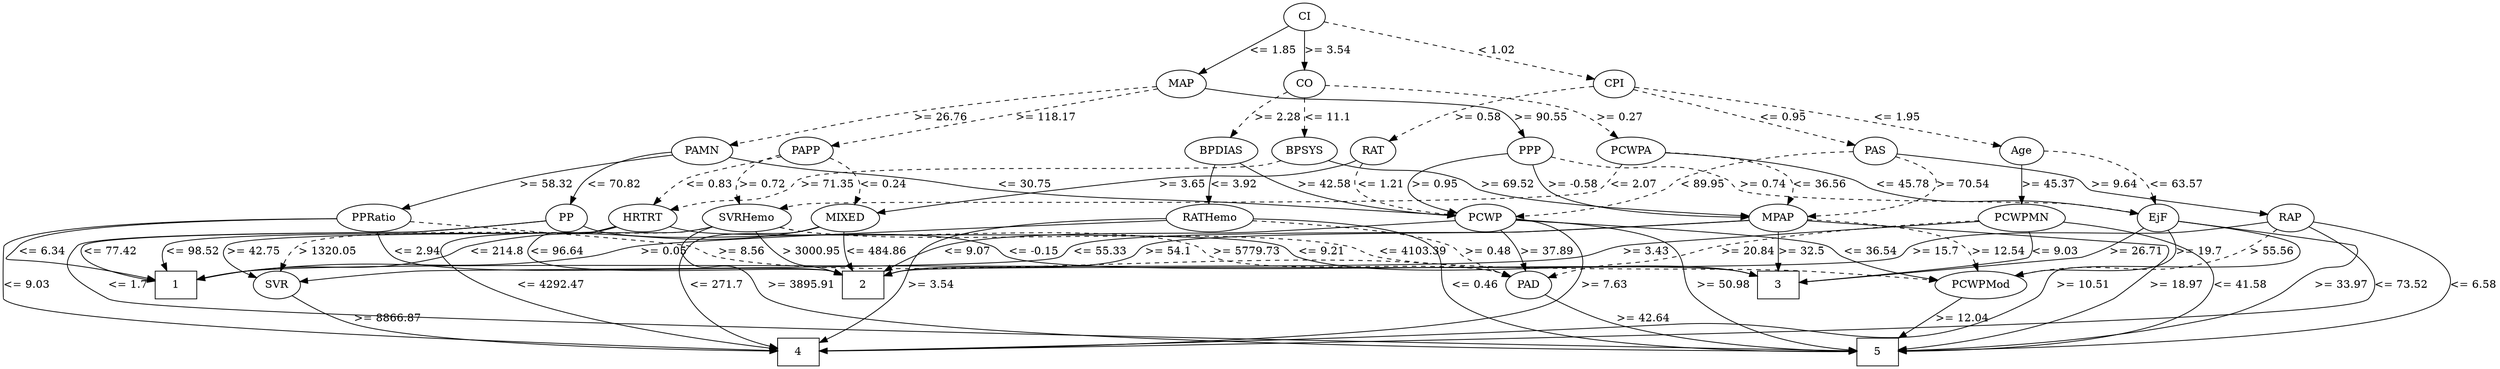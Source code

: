 strict digraph G {
	graph [bb="0,0,2726.4,471"];
	node [label="\N"];
	1	[height=0.5,
		pos="350.41,105",
		shape=box,
		width=0.75];
	2	[height=0.5,
		pos="950.41,105",
		shape=box,
		width=0.75];
	3	[height=0.5,
		pos="1767.4,105",
		shape=box,
		width=0.75];
	4	[height=0.5,
		pos="1033.4,18",
		shape=box,
		width=0.75];
	5	[height=0.5,
		pos="1975.4,18",
		shape=box,
		width=0.75];
	RAP	[height=0.5,
		pos="2506.4,192",
		width=0.77778];
	RAP -> 2	[label=">= 15.7",
		lp="2317.9,148.5",
		op=">=",
		param=15.7,
		pos="e,977.8,107.57 2478.7,188.37 2437.9,184.07 2359.7,174.13 2295.4,156 2278.3,151.19 2275.8,144.56 2258.4,141 2155,119.81 1413.9,126.5 \
1308.4,123 1191.5,119.12 1053.2,111.77 987.99,108.14",
		style=solid];
	RAP -> 4	[label="<= 73.52",
		lp="2544.4,105",
		op="<=",
		param=73.52,
		pos="e,1060.5,19.262 2512.2,174.09 2518.8,151.16 2526.2,110.4 2504.4,87 2449.4,27.871 2223,58.943 2142.4,54 1722.2,28.238 1211.2,20.954 \
1070.7,19.374",
		style=solid];
	RAP -> 5	[label="<= 6.58",
		lp="2703.9,105",
		op="<=",
		param=6.58,
		pos="e,2002.7,19.258 2533.3,186.32 2589.6,175.26 2711.9,144.08 2674.4,87 2654.2,56.209 2634.2,62.499 2598.4,54 2486.2,27.392 2129.9,20.835 \
2013,19.38",
		style=solid];
	PCWPMod	[height=0.5,
		pos="2174.4,105",
		width=1.4444];
	RAP -> PCWPMod	[label="> 55.56",
		lp="2457.9,148.5",
		op=">",
		param=55.56,
		pos="e,2219.3,114.27 2486,179.58 2464.4,168.02 2429,150.53 2396.4,141 2342.1,125.14 2326.3,131.93 2270.4,123 2257.1,120.87 2242.8,118.42 \
2229.3,116.05",
		style=dashed];
	PCWPMod -> 5	[label=">= 12.04",
		lp="2112.4,61.5",
		op=">=",
		param=12.04,
		pos="e,2002.6,30.63 2142.9,90.531 2107.4,75.362 2049.7,50.742 2012.2,34.709",
		style=solid];
	PAS	[height=0.5,
		pos="1829.4,279",
		width=0.75];
	PAS -> RAP	[label=">= 9.64",
		lp="2103.9,235.5",
		op=">=",
		param=9.64,
		pos="e,2478.5,194.36 1853.8,271.15 1867,267.68 1883.5,263.65 1898.4,261 1970.6,248.2 1994.6,270.8 2062.4,243 2072.4,238.92 2071.4,231.94 \
2081.4,228 2116.9,214.01 2371,199.85 2468.5,194.87",
		style=solid];
	PCWP	[height=0.5,
		pos="1510.4,192",
		width=0.97491];
	PAS -> PCWP	[label="< 89.95",
		lp="1809.9,235.5",
		op="<",
		param=89.95,
		pos="e,1542.8,199.28 1813.9,264.21 1797.6,249.8 1773.9,229.1 1771.4,228 1703.8,198.59 1679.4,220.44 1606.4,210 1588.8,207.48 1569.4,204.16 \
1552.8,201.13",
		style=dashed];
	MPAP	[height=0.5,
		pos="1650.4,192",
		width=0.97491];
	PAS -> MPAP	[label=">= 70.54",
		lp="1867.4,235.5",
		op=">=",
		param=70.54,
		pos="e,1685.5,194.4 1837.9,261.87 1842.2,251.13 1845.2,237.33 1837.4,228 1819.7,206.71 1745.1,198.29 1695.6,195.02",
		style=dashed];
	PCWP -> 2	[label="<= 9.07",
		lp="1044.9,148.5",
		op="<=",
		param=9.07,
		pos="e,974.27,123.04 1481,182.14 1469.4,179.02 1455.9,175.83 1443.4,174 1350.8,160.41 1111.2,185.89 1022.4,156 1020,155.2 1000.9,141.86 \
982.91,129.17",
		style=solid];
	PCWP -> 4	[label=">= 7.63",
		lp="1587.9,105",
		op=">=",
		param=7.63,
		pos="e,1060.5,18.992 1537.1,180.1 1547.3,174.5 1557.7,166.58 1563.4,156 1574.9,134.57 1560.9,100.36 1544.4,87 1471.6,27.863 1175.6,19.978 \
1070.6,19.063",
		style=solid];
	PCWP -> 5	[label=">= 50.98",
		lp="1705.4,105",
		op=">=",
		param=50.98,
		pos="e,1948.1,25.368 1543.6,185.66 1578.3,179.51 1629.9,168.61 1645.4,156 1671.9,134.41 1652.6,108.15 1679.4,87 1708,64.45 1723.9,77.109 \
1759.4,69 1822.3,54.648 1895.4,37.662 1938.4,27.64",
		style=solid];
	PCWP -> PCWPMod	[label="<= 36.54",
		lp="2167.4,148.5",
		op="<=",
		param=36.54,
		pos="e,2160.1,122.47 1542.3,184.2 1560.9,180.52 1584.9,176.27 1606.4,174 1663.6,167.97 2070.6,178.66 2123.4,156 2130.4,153 2142.4,141.39 \
2153,130.12",
		style=solid];
	PAD	[height=0.5,
		pos="1506.4,105",
		width=0.79437];
	PCWP -> PAD	[label=">= 37.89",
		lp="1534.4,148.5",
		op=">=",
		param=37.89,
		pos="e,1507.2,123.18 1509.6,173.8 1509.1,162.16 1508.3,146.55 1507.7,133.24",
		style=solid];
	MPAP -> 2	[label=">= 54.1",
		lp="1618.9,148.5",
		op=">=",
		param=54.1,
		pos="e,977.74,107.2 1631.8,176.69 1615.2,164.76 1589.6,148.55 1564.4,141 1536.8,132.69 1117.1,113.42 987.93,107.66",
		style=solid];
	MPAP -> 3	[label=">= 32.5",
		lp="1726.9,148.5",
		op=">=",
		param=32.5,
		pos="e,1740.2,119.29 1665.2,175.52 1675.6,165.07 1690.1,151.35 1704.4,141 1712.8,134.94 1722.3,129.16 1731.3,124.09",
		style=solid];
	MPAP -> 5	[label=">= 18.97",
		lp="2328.4,105",
		op=">=",
		param=18.97,
		pos="e,2002.6,23.535 1684.8,187.66 1725.5,183.83 1795.3,177.6 1855.4,174 1882.4,172.38 2322.7,175.46 2341.4,156 2367.3,129.09 2318.6,\
131.08 2302.4,123 2272.2,107.91 2266.3,100.69 2235.4,87 2195.3,69.236 2184.6,65.858 2142.4,54 2098.3,41.624 2046.6,31.437 2012.6,\
25.305",
		style=solid];
	MPAP -> PCWPMod	[label=">= 12.54",
		lp="2228.4,148.5",
		op=">=",
		param=12.54,
		pos="e,2191.2,122.4 1684.8,187.82 1725.6,184.14 1795.4,178.06 1855.4,174 1874.5,172.71 2185.3,169.84 2198.4,156 2205.2,148.8 2202.7,139.3 \
2197.2,130.51",
		style=dashed];
	SVR	[height=0.5,
		pos="482.41,105",
		width=0.77778];
	MPAP -> SVR	[label="<= 55.33",
		lp="1112.4,148.5",
		op="<=",
		param=55.33,
		pos="e,505.44,115.41 1618.6,184.23 1600,180.56 1576,176.31 1554.4,174 1502.7,168.45 1135.2,174.01 1086.4,156 1076.3,152.28 1077.5,144.7 \
1067.4,141 1011.6,120.55 590.92,133.69 532.41,123 526.78,121.97 520.91,120.43 515.27,118.69",
		style=solid];
	PAD -> 5	[label=">= 42.64",
		lp="1729.4,61.5",
		op=">=",
		param=42.64,
		pos="e,1948.1,21.765 1530.1,94.858 1538,92.035 1547,89.115 1555.4,87 1694.3,51.939 1863.8,30.971 1937.8,22.868",
		style=solid];
	PAMN	[height=0.5,
		pos="525.41,279",
		width=1.0139];
	PAMN -> PCWP	[label="<= 30.75",
		lp="622.41,235.5",
		op="<=",
		param=30.75,
		pos="e,1481,202 546.67,264.22 556.19,257.92 567.48,250.25 577.41,243 586.11,236.66 586.29,231.64 596.41,228 685.01,196.19 1350.1,222.66 \
1443.4,210 1452.5,208.77 1462.1,206.76 1471.1,204.55",
		style=solid];
	PP	[height=0.5,
		pos="372.41,192",
		width=0.75];
	PAMN -> PP	[label="<= 70.82",
		lp="483.41,235.5",
		op="<=",
		param=70.82,
		pos="e,391.82,204.83 500.69,265.7 487.71,259.13 471.6,250.82 457.41,243 438.18,232.41 416.89,219.88 400.42,210.01",
		style=solid];
	PPRatio	[height=0.5,
		pos="201.41,192",
		width=1.1013];
	PAMN -> PPRatio	[label=">= 58.32",
		lp="401.41,235.5",
		op=">=",
		param=58.32,
		pos="e,233.35,202.7 492.82,270.89 462.36,264.13 415.66,253.47 375.41,243 330.01,231.19 278.4,216.15 243.26,205.67",
		style=solid];
	PP -> 1	[label="<= 77.42",
		lp="153.41,148.5",
		op="<=",
		param=77.42,
		pos="e,323.2,108.31 346.31,187.38 283.36,178.65 128.31,157.03 127.41,156 123.05,150.96 123.08,146.07 127.41,141 139.31,127.09 252.56,\
114.85 312.93,109.24",
		style=solid];
	PP -> 3	[label="<= -0.15",
		lp="1273.9,148.5",
		op="<=",
		param=-0.15,
		pos="e,1740.1,118.9 398.28,186.49 422.72,182.43 460.43,176.71 493.41,174 575.05,167.29 1153.4,183.81 1230.4,156 1240.5,152.35 1239.3,\
144.72 1249.4,141 1348.9,104.33 1622.8,145.67 1726.4,123 1727.7,122.72 1729,122.41 1730.3,122.06",
		style=solid];
	PP -> 5	[label="<= 1.7",
		lp="295.41,105",
		op="<=",
		param=1.7,
		pos="e,1948.2,19.727 346.28,187.03 321.6,183.37 283.55,177.91 250.41,174 229.79,171.57 78.371,171.37 64.415,156 59.933,151.06 60.324,\
146.26 64.415,141 71.873,131.4 264.4,88.819 276.41,87 347.48,76.244 850.61,57.027 922.41,54 1319.6,37.254 1801.5,23.713 1937.8,20.007",
		style=solid];
	PPRatio -> 1	[label="<= 6.34",
		lp="96.915,148.5",
		op="<=",
		param=6.34,
		pos="e,323.41,108.95 162.28,188.42 115.62,183.92 47.156,171.93 74.415,141 78.333,136.55 238.6,118.34 313.07,110.09",
		style=solid];
	PPRatio -> 2	[label="<= 2.94",
		lp="253.91,148.5",
		op="<=",
		param=2.94,
		pos="e,923.07,118.94 206.77,173.91 211.35,162.43 219.18,148.15 231.41,141 263.95,122 872.56,130.85 909.41,123 910.69,122.73 911.97,122.42 \
913.25,122.08",
		style=solid];
	PPRatio -> 4	[label="<= 9.03",
		lp="96.915,105",
		op="<=",
		param=9.03,
		pos="e,1006.1,19.859 161.8,189.33 112.56,186.33 32.77,178.11 14.415,156 -15.207,120.32 -0.036035,119.23 74.415,87 160.13,49.897 829.11,\
25.691 995.86,20.193",
		style=solid];
	PPRatio -> PAD	[label=">= 8.56",
		lp="973.91,148.5",
		op=">=",
		param=8.56,
		pos="e,1483.4,116.13 238.56,185.36 265.63,181.48 303.21,176.59 336.41,174 402.36,168.86 868.99,177.86 931.41,156 941.9,152.33 940.94,\
144.7 951.41,141 1058.1,103.32 1349.4,144.89 1460.4,123 1464.9,122.12 1469.4,120.88 1473.9,119.45",
		style=dashed];
	PCWPA	[height=0.5,
		pos="1626.4,279",
		width=1.1555];
	PCWPA -> MPAP	[label="<= 36.56",
		lp="1665.4,235.5",
		op="<=",
		param=36.56,
		pos="e,1645.6,209.89 1631.3,260.8 1634.6,248.97 1639.1,233.03 1642.9,219.58",
		style=dashed];
	SVRHemo	[height=0.5,
		pos="879.41,192",
		width=1.3902];
	PCWPA -> SVRHemo	[label="<= 2.07",
		lp="1347.9,235.5",
		op="<=",
		param=2.07,
		pos="e,929.22,193.95 1593.7,267.91 1584,265.27 1573.4,262.7 1563.4,261 1458.9,243.1 1429.6,262.95 1325.4,243 1303.5,238.8 1299.3,232.34 \
1277.4,228 1159.1,204.59 1017.8,196.83 939.4,194.27",
		style=dashed];
	EjF	[height=0.5,
		pos="2152.4,192",
		width=0.75];
	PCWPA -> EjF	[label="<= 45.78",
		lp="2036.4,235.5",
		op="<=",
		param=45.78,
		pos="e,2126.5,197.49 1666.6,273.84 1700.4,270.36 1750.1,265.28 1793.4,261 1876.9,252.75 1900.9,266.71 1981.4,243 1995.3,238.9 1996.8,\
233.11 2010.4,228 2045.4,214.83 2087.2,205.23 2116.3,199.44",
		style=solid];
	SVRHemo -> 2	[label="> 3000.95",
		lp="902.91,148.5",
		op=">",
		param=3000.95,
		pos="e,923.29,117.67 872.66,174 869.73,163.69 868.2,150.7 874.41,141 875.69,139.02 895.2,130.05 914.13,121.69",
		style=solid];
	SVRHemo -> 4	[label="<= 4292.47",
		lp="785.91,105",
		op="<=",
		param=4292.47,
		pos="e,1006.4,21.011 857.96,175.49 842.68,164.89 821.4,151.01 801.41,141 781.04,130.8 766.39,141.73 753.41,123 744.3,109.85 744.74,100.44 \
753.41,87 779.67,46.322 926.3,28.282 996.26,21.903",
		style=solid];
	SVRHemo -> 5	[label=">= 3895.91",
		lp="881.91,105",
		op=">=",
		param=3895.91,
		pos="e,1948.3,19.597 866.09,174.32 849.68,151.66 826.62,111.22 849.41,87 887.6,46.437 1747.7,24.255 1938.3,19.829",
		style=solid];
	SVRHemo -> PCWPMod	[label="<= 4103.39",
		lp="2086.9,148.5",
		op="<=",
		param=4103.39,
		pos="e,2130.1,114.62 929.02,188.91 1011.5,185.48 1182,178.58 1326.4,174 1365.8,172.75 1998.4,169.39 2035.4,156 2045.5,152.34 2044.9,145.93 \
2054.4,141 2074.9,130.44 2099,122.62 2120.3,117.08",
		style=dashed];
	SVRHemo -> PAD	[label=">= 5779.73",
		lp="1197.9,148.5",
		op=">=",
		param=5779.73,
		pos="e,1483.4,116 929.46,190.86 983.57,189.24 1071.6,182.26 1142.4,156 1153.9,151.76 1153.8,144.83 1165.4,141 1290.1,99.752 1331.9,150.06 \
1460.4,123 1464.8,122.07 1469.4,120.79 1473.9,119.35",
		style=dashed];
	SVRHemo -> SVR	[label="> 1320.05",
		lp="772.91,148.5",
		op=">",
		param=1320.05,
		pos="e,505.75,115.19 835.35,183.34 808.37,177.74 773.54,168.86 744.41,156 733.25,151.07 732.93,145.03 721.41,141 641.76,113.14 614.92,\
140.7 532.41,123 526.87,121.81 521.08,120.2 515.5,118.45",
		style=dashed];
	EjF -> 3	[label=">= 26.71",
		lp="2009.4,148.5",
		op=">=",
		param=26.71,
		pos="e,1794.4,108.99 2126.1,187.51 2092.5,182.6 2032.6,172.37 1983.4,156 1968.5,151.04 1966.4,145.84 1951.4,141 1901.8,124.93 1842.1,\
115.26 1804.5,110.27",
		style=solid];
	EjF -> 4	[label=">= 10.51",
		lp="2474.4,105",
		op=">=",
		param=10.51,
		pos="e,1060.6,21.063 2179.3,189.98 2263.5,185.92 2512.1,167.02 2434.4,87 2422.5,74.779 1838.4,69.789 1821.4,69 1532.2,55.583 1183.9,30.276 \
1070.8,21.827",
		style=solid];
	EjF -> 5	[label=">= 33.97",
		lp="2644.4,105",
		op=">=",
		param=33.97,
		pos="e,2002.7,19.647 2179.2,189.49 2235.8,186.01 2371.4,176.14 2483.4,156 2541.7,145.53 2576.1,169.74 2612.4,123 2622.2,110.36 2619.4,\
101.39 2612.4,87 2602,65.649 2592.6,62.415 2570.4,54 2518.5,34.308 2135,23.025 2012.8,19.9",
		style=solid];
	EjF -> PCWPMod	[label=">= 19.7",
		lp="2369.9,148.5",
		op=">=",
		param=19.7,
		pos="e,2219.9,113.9 2179.6,190.17 2227.5,188.06 2323.7,180.78 2344.4,156 2348.7,150.88 2348.6,146.17 2344.4,141 2340.7,136.43 2278.1,\
124.39 2229.9,115.7",
		style=solid];
	PCWPMN	[height=0.5,
		pos="1914.4,192",
		width=1.3902];
	PCWPMN -> 1	[label=">= 3.43",
		lp="1790.9,148.5",
		op=">=",
		param=3.43,
		pos="e,377.69,112.1 1868,185.12 1838.4,180.12 1799.8,171.25 1768.4,156 1758.7,151.3 1759.6,144.6 1749.4,141 1681.1,116.77 517.54,129.9 \
445.41,123 426.17,121.16 404.98,117.52 387.51,114.09",
		style=solid];
	PCWPMN -> 3	[label="<= 9.03",
		lp="1924.9,148.5",
		op="<=",
		param=9.03,
		pos="e,1794.4,107.01 1910.9,173.91 1907.8,163.04 1902.2,149.45 1892.4,141 1868.1,119.88 1831.9,111.43 1804.7,108.09",
		style=solid];
	PCWPMN -> 5	[label="<= 41.58",
		lp="2404.4,105",
		op="<=",
		param=41.58,
		pos="e,2002.6,19.941 1962.6,186.78 2003.5,183.24 2063.8,178.11 2116.4,174 2144.2,171.83 2347.4,176.39 2366.4,156 2402.2,117.5 2355.1,\
73.785 2306.4,54 2254,32.712 2088,23.511 2012.9,20.362",
		style=solid];
	PCWPMN -> PAD	[label=">= 20.84",
		lp="1862.4,148.5",
		op=">=",
		param=20.84,
		pos="e,1530,115.6 1881.2,178.25 1867,172.26 1850.5,164.54 1836.4,156 1827.2,150.42 1827.5,144.87 1817.4,141 1763,119.98 1612.6,134.67 \
1555.4,123 1550.3,121.95 1544.9,120.49 1539.7,118.86",
		style=dashed];
	CO	[height=0.5,
		pos="1346.4,366",
		width=0.75];
	CO -> PCWPA	[label=">= 0.27",
		lp="1524.9,322.5",
		op=">=",
		param=0.27,
		pos="e,1593.4,290.03 1370.8,357.61 1418.3,343.17 1524,311.09 1583.5,293.02",
		style=dashed];
	BPSYS	[height=0.5,
		pos="1346.4,279",
		width=1.0471];
	CO -> BPSYS	[label="<= 11.1",
		lp="1368.9,322.5",
		op="<=",
		param=11.1,
		pos="e,1346.4,297.18 1346.4,347.8 1346.4,336.16 1346.4,320.55 1346.4,307.24",
		style=dashed];
	BPDIAS	[height=0.5,
		pos="1224.4,279",
		width=1.1735];
	CO -> BPDIAS	[label=">= 2.28",
		lp="1314.9,322.5",
		op=">=",
		param=2.28,
		pos="e,1245.8,294.88 1328.4,352.46 1308.9,338.86 1277.4,316.95 1254.2,300.77",
		style=dashed];
	BPSYS -> MPAP	[label=">= 69.52",
		lp="1421.4,235.5",
		op=">=",
		param=69.52,
		pos="e,1618.1,199.25 1357.7,261.59 1366.5,250.13 1379.9,235.57 1395.4,228 1459.3,196.8 1484,220.21 1554.4,210 1572,207.45 1591.4,204.12 \
1608.1,201.09",
		style=solid];
	HRTRT	[height=0.5,
		pos="542.41,192",
		width=1.1013];
	BPSYS -> HRTRT	[label=">= 71.35",
		lp="697.41,235.5",
		op=">=",
		param=71.35,
		pos="e,577.39,200.69 1314.9,268.98 1302.6,265.87 1288.5,262.74 1275.4,261 1208.9,252.14 734.51,265.96 671.41,243 661.3,239.32 661.92,\
233.05 652.41,228 632.03,217.18 607.73,209.01 587.16,203.3",
		style=dashed];
	BPDIAS -> PCWP	[label=">= 42.58",
		lp="1251.4,235.5",
		op=">=",
		param=42.58,
		pos="e,1480.6,201.69 1219.5,261.01 1217.6,250.18 1217.3,236.61 1225.4,228 1242.1,210.29 1419.4,214 1443.4,210 1452.4,208.51 1461.9,206.41 \
1470.8,204.21",
		style=solid];
	RATHemo	[height=0.5,
		pos="1384.4,192",
		width=1.375];
	BPDIAS -> RATHemo	[label="<= 3.92",
		lp="1179.9,235.5",
		op="<=",
		param=3.92,
		pos="e,1334.9,193.41 1191.2,267.52 1168,258.47 1143.4,244.31 1157.4,228 1178.6,203.32 1264.9,195.88 1324.8,193.73",
		style=solid];
	CI	[height=0.5,
		pos="1346.4,453",
		width=0.75];
	CI -> CO	[label=">= 3.54",
		lp="1368.9,409.5",
		op=">=",
		param=3.54,
		pos="e,1346.4,384.18 1346.4,434.8 1346.4,423.16 1346.4,407.55 1346.4,394.24",
		style=solid];
	MAP	[height=0.5,
		pos="1029.4,366",
		width=0.84854];
	CI -> MAP	[label="<= 1.85",
		lp="1228.9,409.5",
		op="<=",
		param=1.85,
		pos="e,1056.9,374.37 1321.8,445.4 1266.6,430.59 1132.5,394.63 1066.8,377.03",
		style=solid];
	CPI	[height=0.5,
		pos="1742.4,366",
		width=0.75];
	CI -> CPI	[label="< 1.02",
		lp="1585.9,409.5",
		op="<",
		param=1.02,
		pos="e,1717,372.46 1371.8,446.55 1440.2,431.88 1628.4,391.48 1707.1,374.59",
		style=dashed];
	MAP -> PAMN	[label=">= 26.76",
		lp="833.41,322.5",
		op=">=",
		param=26.76,
		pos="e,559.41,285.73 1000.5,360.12 916.18,345.9 670.09,304.4 569.27,287.4",
		style=dashed];
	PPP	[height=0.5,
		pos="1527.4,279",
		width=0.75];
	MAP -> PPP	[label=">= 90.55",
		lp="1247.4,322.5",
		op=">=",
		param=90.55,
		pos="e,1504.8,289.42 1055.5,356.56 1092.1,345.09 1161.1,324.87 1221.4,315 1334.9,296.44 1366.9,320.4 1479.4,297 1484.6,295.93 1490,294.43 \
1495.1,292.76",
		style=solid];
	PAPP	[height=0.5,
		pos="817.41,279",
		width=0.88889];
	MAP -> PAPP	[label=">= 118.17",
		lp="964.41,322.5",
		op=">=",
		param=118.17,
		pos="e,842.65,290.12 1004.7,355.08 966.99,339.97 895.02,311.12 852.12,293.91",
		style=dashed];
	CPI -> PAS	[label="<= 0.95",
		lp="1812.9,322.5",
		op="<=",
		param=0.95,
		pos="e,1814.9,294.21 1757.2,350.58 1771,337.07 1791.9,316.7 1807.6,301.31",
		style=dashed];
	RAT	[height=0.5,
		pos="1442.4,279",
		width=0.76389];
	CPI -> RAT	[label=">= 0.58",
		lp="1622.9,322.5",
		op=">=",
		param=0.58,
		pos="e,1466.2,288.63 1717.3,358.81 1671.9,347.5 1573.4,322.29 1491.4,297 1486.4,295.45 1481.1,293.72 1475.9,291.97",
		style=dashed];
	Age	[height=0.5,
		pos="1934.4,279",
		width=0.75];
	CPI -> Age	[label="<= 1.95",
		lp="1890.9,322.5",
		op="<=",
		param=1.95,
		pos="e,1914.4,291.56 1766.3,357.41 1786.2,350.86 1815,340.76 1839.4,330 1862.2,319.96 1887,306.8 1905.6,296.5",
		style=dashed];
	SVR -> 4	[label=">= 8866.87",
		lp="507.91,61.5",
		op=">=",
		param=8866.87,
		pos="e,1006.4,19.678 474.05,87.543 469.81,76.657 467.13,62.817 475.41,54 493.25,35.006 873.89,23.248 996.04,19.953",
		style=solid];
	MIXED	[height=0.5,
		pos="662.41,192",
		width=1.125];
	MIXED -> 1	[label="<= 214.8",
		lp="446.41,148.5",
		op="<=",
		param=214.8,
		pos="e,373.06,123.05 628.65,181.97 616.93,179.08 603.66,176.1 591.41,174 516.1,161.08 491.87,183.1 420.41,156 415.9,154.29 398.05,141.52 \
381.51,129.32",
		style=solid];
	MIXED -> 2	[label="<= 484.86",
		lp="692.41,148.5",
		op="<=",
		param=484.86,
		pos="e,923.03,118.76 657.51,173.99 655.52,163.14 655.29,149.57 663.41,141 682.27,121.11 882.75,129.33 909.41,123 910.68,122.7 911.96,\
122.37 913.24,122",
		style=solid];
	MIXED -> 4	[label="<= 271.7",
		lp="716.41,105",
		op="<=",
		param=271.7,
		pos="e,1006,20.48 623.74,186.15 604.94,181.62 583.96,172.88 572.41,156 568.65,150.5 568.81,146.61 572.41,141 603.58,92.468 637.38,109.66 \
690.41,87 726.92,71.402 735.01,64.057 773.41,54 850.95,33.695 944.75,24.767 995.82,21.169",
		style=solid];
	HRTRT -> 1	[label="<= 98.52",
		lp="311.41,148.5",
		op="<=",
		param=98.52,
		pos="e,323.08,114.75 504.81,186.2 433.87,177.1 287.21,158.06 285.41,156 272.45,141.15 292.54,127.73 313.71,118.54",
		style=solid];
	HRTRT -> 2	[label="<= 96.64",
		lp="626.41,148.5",
		op="<=",
		param=96.64,
		pos="e,923.04,118.82 555.82,174.79 566.54,163.11 582.67,148.19 600.41,141 664.17,115.18 842.37,138.39 909.41,123 910.68,122.71 911.96,\
122.38 913.24,122.03",
		style=solid];
	HRTRT -> 3	[label="<= 9.21",
		lp="1410.9,148.5",
		op="<=",
		param=9.21,
		pos="e,1740,118.84 575.02,181.68 586.99,178.66 600.72,175.67 613.41,174 917.13,134.12 997.6,186.4 1302.4,156 1341,152.15 1349.9,145.37 \
1388.4,141 1537.9,124.05 1579.7,156.29 1726.4,123 1727.7,122.71 1729,122.39 1730.2,122.03",
		style=solid];
	HRTRT -> SVR	[label=">= 42.75",
		lp="371.41,148.5",
		op=">=",
		param=42.75,
		pos="e,455.78,110.99 504.2,186.85 449.81,180.56 355.51,168.05 345.41,156 341.13,150.89 341.33,146.27 345.41,141 351.67,132.95 407.52,\
120.6 445.95,112.93",
		style=solid];
	RATHemo -> 1	[label=">= 0.05",
		lp="549.91,148.5",
		op=">=",
		param=0.05,
		pos="e,377.74,113.81 1335.3,189.15 1156.2,182.38 547.47,159.2 527.41,156 523.88,155.44 438.25,131.07 387.41,116.57",
		style=solid];
	RATHemo -> 4	[label=">= 3.54",
		lp="1357.9,105",
		op=">=",
		param=3.54,
		pos="e,1060.5,27.249 1383.5,173.79 1382.1,163.14 1378.6,149.85 1370.4,141 1349.1,118.07 1153.3,55.875 1070.3,30.258",
		style=solid];
	RATHemo -> 5	[label="<= 0.46",
		lp="1445.9,105",
		op="<=",
		param=0.46,
		pos="e,1948.3,18.672 1385.6,173.94 1388.3,150.45 1396.7,108.61 1423.4,87 1502.7,22.726 1827.5,18.236 1938.3,18.621",
		style=solid];
	RATHemo -> PAD	[label=">= 0.48",
		lp="1474.9,148.5",
		op=">=",
		param=0.48,
		pos="e,1488,118.84 1406.2,175.8 1426.8,161.47 1457.7,139.95 1479.7,124.6",
		style=dashed];
	PPP -> PCWP	[label=">= 0.95",
		lp="1533.9,235.5",
		op=">=",
		param=0.95,
		pos="e,1509,210.33 1518.3,261.76 1515.6,256.01 1512.9,249.38 1511.4,243 1509.8,235.83 1509.1,227.94 1509,220.58",
		style=solid];
	PPP -> MPAP	[label=">= -0.58",
		lp="1607.9,235.5",
		op=">=",
		param=-0.58,
		pos="e,1624.7,204.55 1541.8,263.35 1552.6,252.76 1568.2,238.53 1583.4,228 1593.4,221.07 1605,214.57 1615.7,209.09",
		style=solid];
	PPP -> EjF	[label=">= 0.74",
		lp="1744.9,235.5",
		op=">=",
		param=0.74,
		pos="e,2125.7,195.73 1550.1,268.96 1558,266.08 1567,263.1 1575.4,261 1627.7,247.94 1644.4,260.37 1695.4,243 1708.4,238.58 1709.3,231.92 \
1722.4,228 1829.6,196.09 1862,219.29 1973.4,210 2022.7,205.89 2079.5,200.36 2115.7,196.74",
		style=dashed];
	PAPP -> SVRHemo	[label=">= 0.72",
		lp="892.91,235.5",
		op=">=",
		param=0.72,
		pos="e,876.57,210.38 839.02,265.63 847.66,259.75 857.05,252.02 863.41,243 868.17,236.27 871.56,228.06 873.96,220.25",
		style=dashed];
	PAPP -> MIXED	[label="<= 0.24",
		lp="772.91,235.5",
		op="<=",
		param=0.24,
		pos="e,688,206.14 794.17,266.55 781.14,259.96 764.68,251.35 750.41,243 739.88,236.83 737.91,234.23 727.41,228 717.63,222.19 706.81,216.2 \
696.85,210.85",
		style=dashed];
	PAPP -> HRTRT	[label="<= 0.83",
		lp="554.91,235.5",
		op="<=",
		param=0.83,
		pos="e,532.62,209.72 785.64,276.43 714.83,272.61 548.99,261.74 532.41,243 526.68,236.52 526.78,227.7 529.1,219.27",
		style=dashed];
	RAT -> PCWP	[label="<= 1.21",
		lp="1481.9,235.5",
		op="<=",
		param=1.21,
		pos="e,1486.3,205.14 1445.4,260.96 1447.8,250.64 1452.1,237.65 1459.4,228 1464.4,221.44 1471,215.67 1477.7,210.81",
		style=dashed];
	RAT -> MIXED	[label=">= 3.65",
		lp="836.91,235.5",
		op=">=",
		param=3.65,
		pos="e,700.29,198.69 1419.9,268.58 1411.7,265.59 1402.3,262.63 1393.4,261 1330.1,249.32 874.88,265.05 814.41,243 804.31,239.31 805.04,\
232.8 795.41,228 768.73,214.68 736.42,206.03 710.32,200.66",
		style=solid];
	Age -> EjF	[label="<= 63.57",
		lp="2167.4,235.5",
		op="<=",
		param=63.57,
		pos="e,2149.3,209.92 1961.3,276.3 2008.6,272.8 2104.5,263.35 2130.4,243 2137.9,237.12 2142.9,228.18 2146.2,219.47",
		style=dashed];
	Age -> PCWPMN	[label=">= 45.37",
		lp="1951.4,235.5",
		op=">=",
		param=45.37,
		pos="e,1918.5,210.18 1930.4,260.8 1927.6,249.16 1924,233.55 1920.8,220.24",
		style=solid];
}
